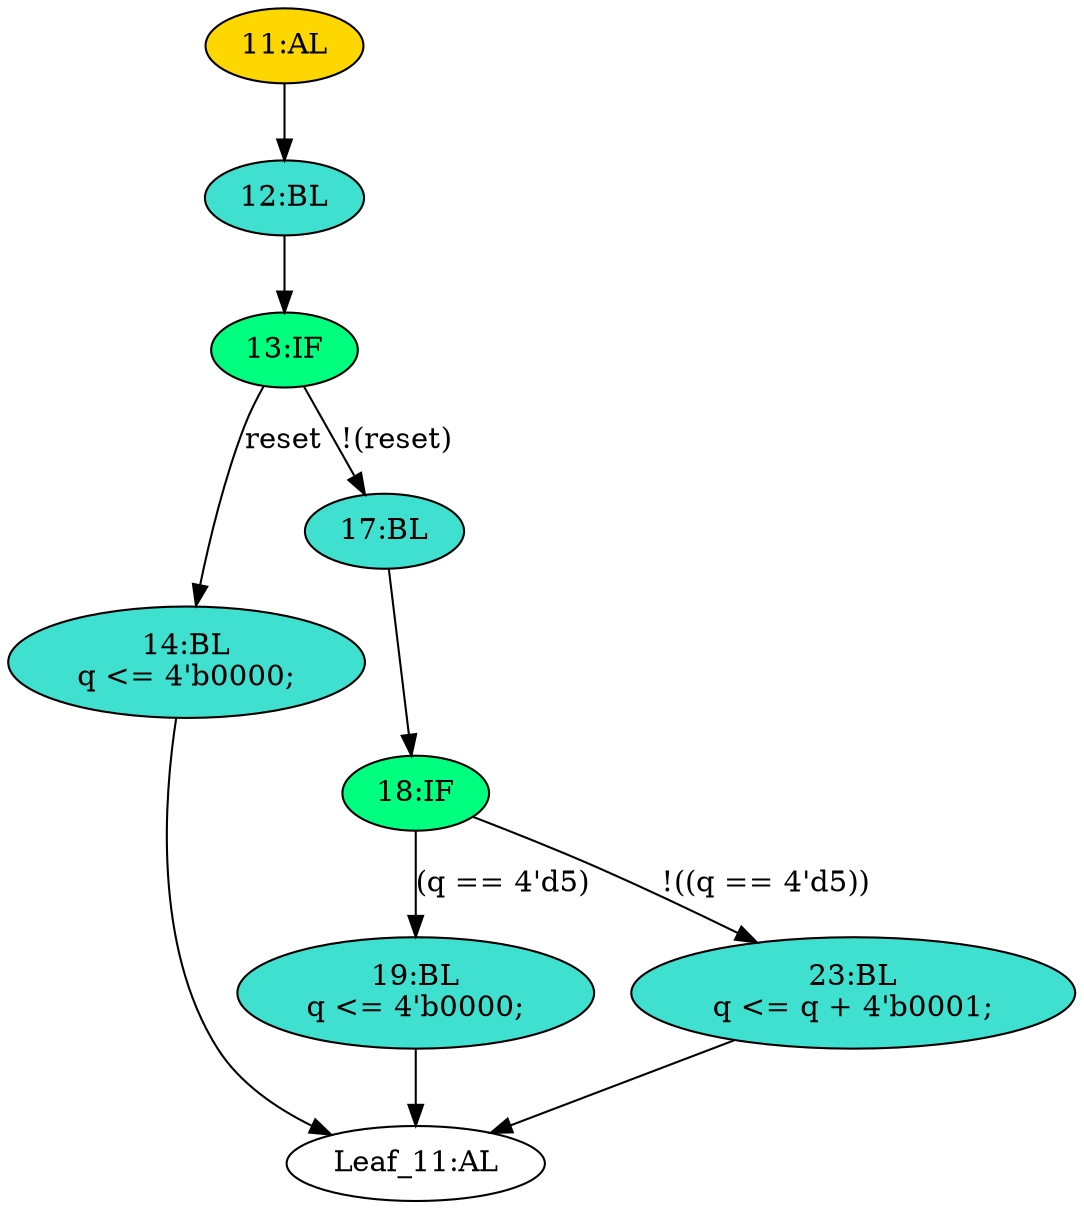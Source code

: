 strict digraph "" {
	node [label="\N"];
	"19:BL"	[ast="<pyverilog.vparser.ast.Block object at 0x7f02b16c1690>",
		fillcolor=turquoise,
		label="19:BL
q <= 4'b0000;",
		statements="[<pyverilog.vparser.ast.NonblockingSubstitution object at 0x7f02b16c1450>]",
		style=filled,
		typ=Block];
	"Leaf_11:AL"	[def_var="['q']",
		label="Leaf_11:AL"];
	"19:BL" -> "Leaf_11:AL"	[cond="[]",
		lineno=None];
	"14:BL"	[ast="<pyverilog.vparser.ast.Block object at 0x7f02b16c1810>",
		fillcolor=turquoise,
		label="14:BL
q <= 4'b0000;",
		statements="[<pyverilog.vparser.ast.NonblockingSubstitution object at 0x7f02b16c16d0>]",
		style=filled,
		typ=Block];
	"14:BL" -> "Leaf_11:AL"	[cond="[]",
		lineno=None];
	"13:IF"	[ast="<pyverilog.vparser.ast.IfStatement object at 0x7f02b16c19d0>",
		fillcolor=springgreen,
		label="13:IF",
		statements="[]",
		style=filled,
		typ=IfStatement];
	"13:IF" -> "14:BL"	[cond="['reset']",
		label=reset,
		lineno=13];
	"17:BL"	[ast="<pyverilog.vparser.ast.Block object at 0x7f02b16c1a50>",
		fillcolor=turquoise,
		label="17:BL",
		statements="[]",
		style=filled,
		typ=Block];
	"13:IF" -> "17:BL"	[cond="['reset']",
		label="!(reset)",
		lineno=13];
	"18:IF"	[ast="<pyverilog.vparser.ast.IfStatement object at 0x7f02b16c1a90>",
		fillcolor=springgreen,
		label="18:IF",
		statements="[]",
		style=filled,
		typ=IfStatement];
	"17:BL" -> "18:IF"	[cond="[]",
		lineno=None];
	"18:IF" -> "19:BL"	[cond="['q']",
		label="(q == 4'd5)",
		lineno=18];
	"23:BL"	[ast="<pyverilog.vparser.ast.Block object at 0x7f02b16c1ad0>",
		fillcolor=turquoise,
		label="23:BL
q <= q + 4'b0001;",
		statements="[<pyverilog.vparser.ast.NonblockingSubstitution object at 0x7f02b16c1b10>]",
		style=filled,
		typ=Block];
	"18:IF" -> "23:BL"	[cond="['q']",
		label="!((q == 4'd5))",
		lineno=18];
	"12:BL"	[ast="<pyverilog.vparser.ast.Block object at 0x7f02b16c1990>",
		fillcolor=turquoise,
		label="12:BL",
		statements="[]",
		style=filled,
		typ=Block];
	"12:BL" -> "13:IF"	[cond="[]",
		lineno=None];
	"11:AL"	[ast="<pyverilog.vparser.ast.Always object at 0x7f02b16c1850>",
		clk_sens=True,
		fillcolor=gold,
		label="11:AL",
		sens="['clk']",
		statements="[]",
		style=filled,
		typ=Always,
		use_var="['reset', 'q']"];
	"11:AL" -> "12:BL"	[cond="[]",
		lineno=None];
	"23:BL" -> "Leaf_11:AL"	[cond="[]",
		lineno=None];
}

